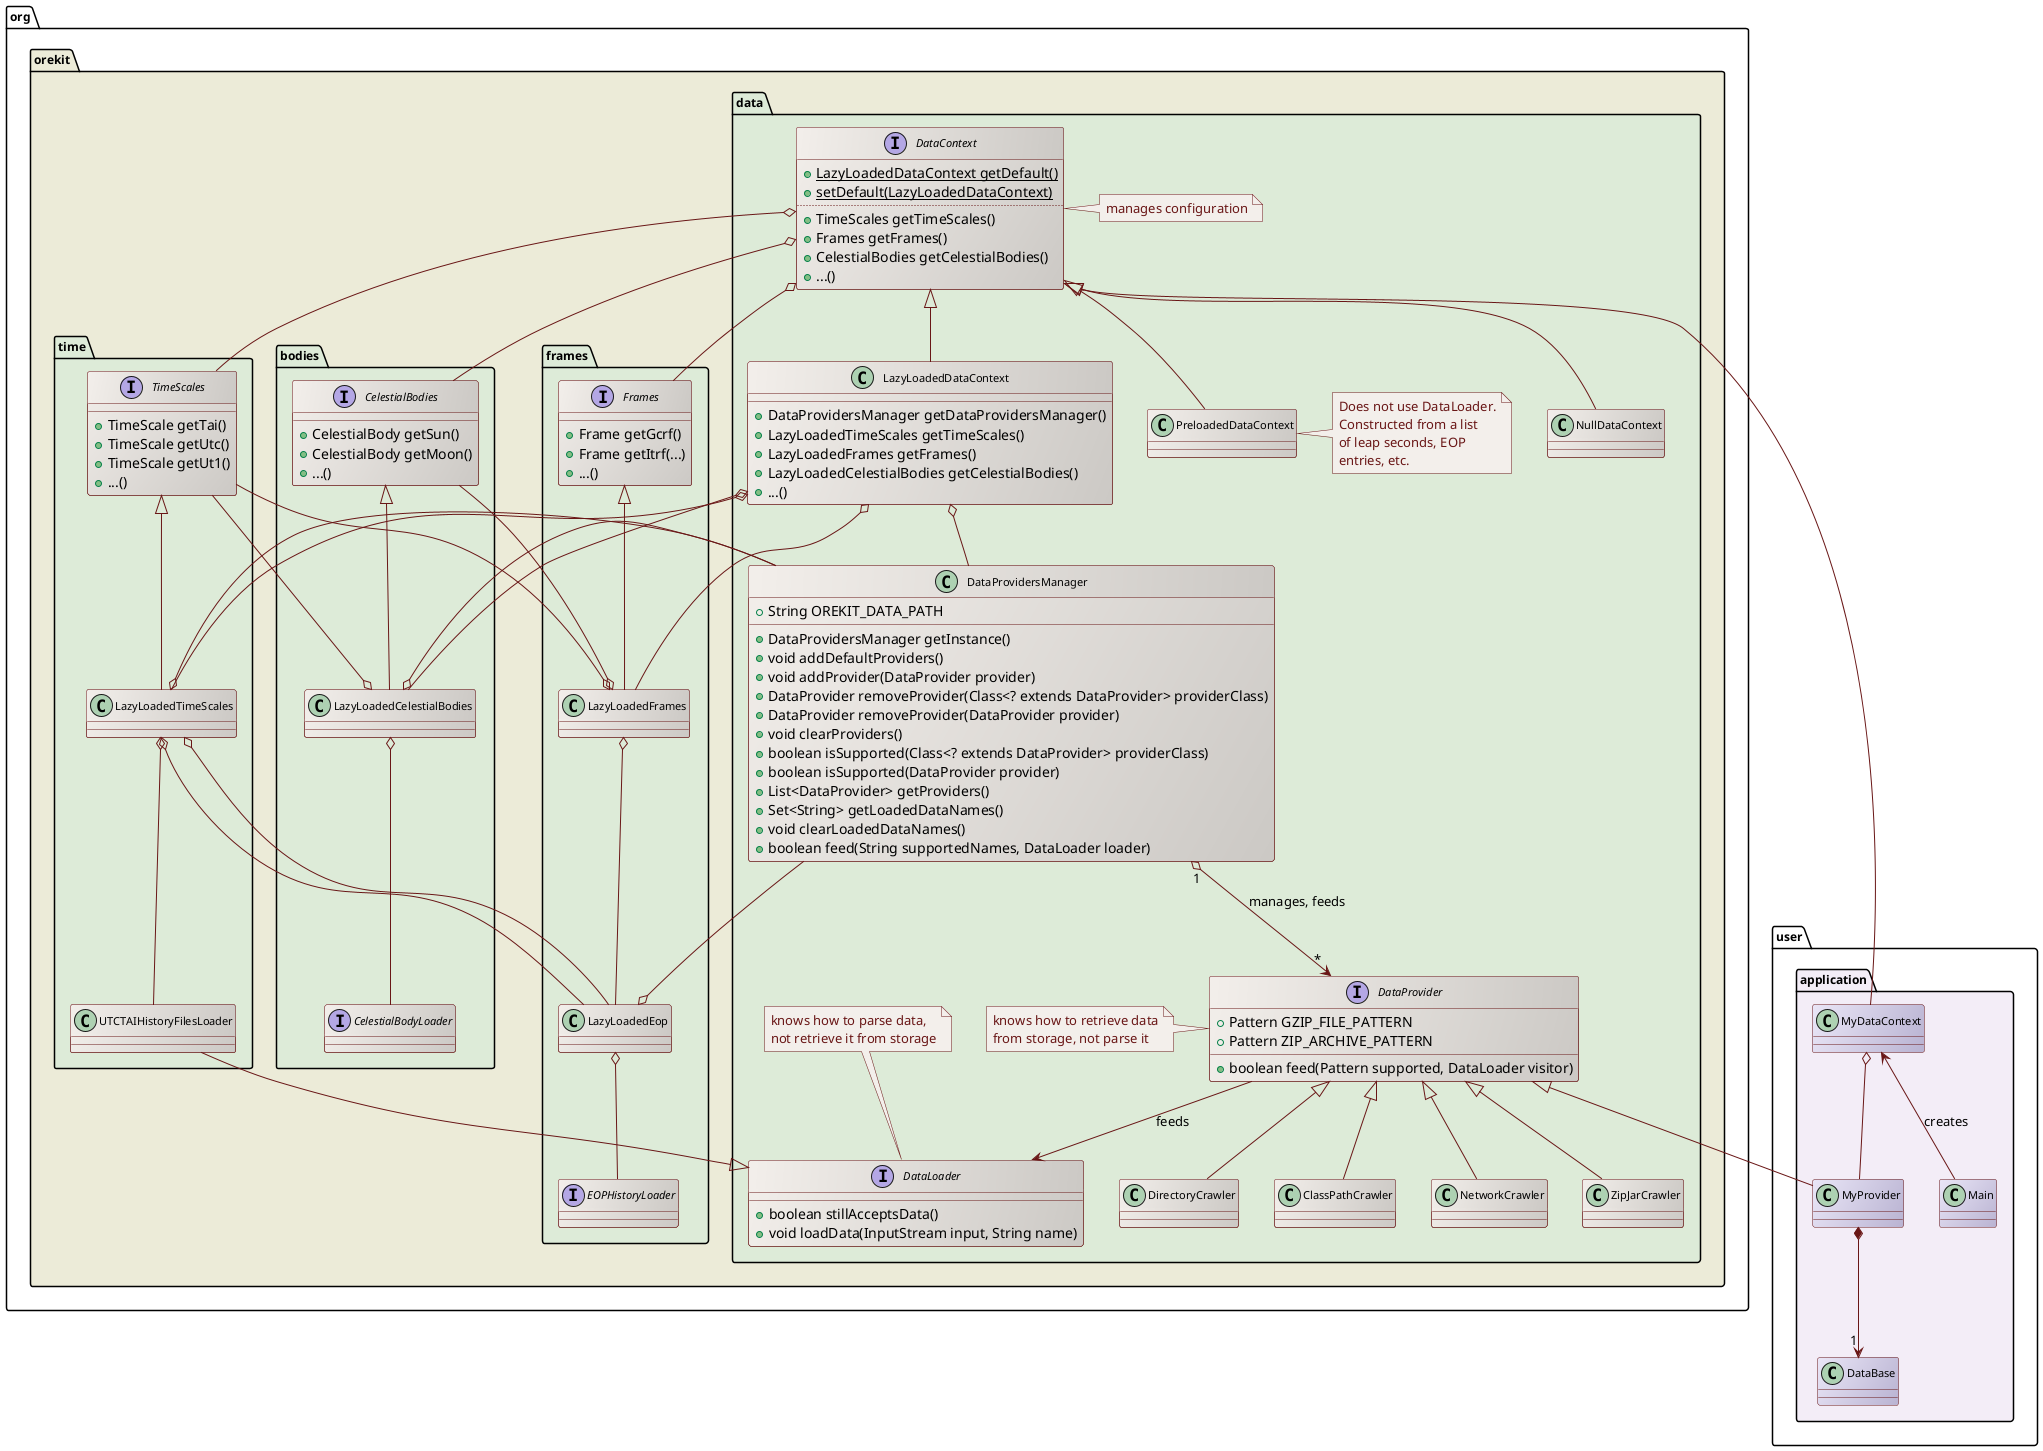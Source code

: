 ' Copyright 2002-2019 CS Systèmes d'Information
' Licensed to CS Systèmes d'Information (CS) under one or more
' contributor license agreements.  See the NOTICE file distributed with
' this work for additional information regarding copyright ownership.
' CS licenses this file to You under the Apache License, Version 2.0
' (the "License"); you may not use this file except in compliance with
' the License.  You may obtain a copy of the License at
'
'   http://www.apache.org/licenses/LICENSE-2.0
'
' Unless required by applicable law or agreed to in writing, software
' distributed under the License is distributed on an "AS IS" BASIS,
' WITHOUT WARRANTIES OR CONDITIONS OF ANY KIND, either express or implied.
' See the License for the specific language governing permissions and
' limitations under the License.
 
@startuml

  skinparam svek                  true
  skinparam ClassBackgroundColor  #F3EFEB/CCC9C5
  skinparam ClassArrowColor       #691616
  skinparam ClassBorderColor      #691616
  skinparam NoteBackgroundColor   #F3EFEB
  skinparam NoteBorderColor       #691616
  skinparam NoteFontColor         #691616
  skinparam ClassFontSize         11
  skinparam PackageFontSize       12

  package org.orekit #ECEBD8 {

    package data #DDEBD8 {

      interface DataContext {
        + {static} LazyLoadedDataContext getDefault()
        + {static} setDefault(LazyLoadedDataContext)
        ..
        +TimeScales getTimeScales()
        +Frames getFrames()
        +CelestialBodies getCelestialBodies()
        +...()
      }
      note right
        manages configuration
      end note

      interface DataProvider {
        +Pattern GZIP_FILE_PATTERN
        +Pattern ZIP_ARCHIVE_PATTERN
        +boolean feed(Pattern supported, DataLoader visitor)
      }
      note left
        knows how to retrieve data
        from storage, not parse it
      end note

      interface DataLoader {
        +boolean stillAcceptsData()
        +void loadData(InputStream input, String name)
      }
      note top
        knows how to parse data,
        not retrieve it from storage
      end note

      class NullDataContext {
      }

      DataContext <|-- NullDataContext

      class LazyLoadedDataContext {
        +DataProvidersManager getDataProvidersManager()
        +LazyLoadedTimeScales getTimeScales()
        +LazyLoadedFrames getFrames()
        +LazyLoadedCelestialBodies getCelestialBodies()
        +...()
      }

      DataContext <|-- LazyLoadedDataContext
      LazyLoadedDataContext o-- DataProvidersManager

      class PreloadedDataContext {
      }
      note right
        Does not use DataLoader.
        Constructed from a list
        of leap seconds, EOP
        entries, etc.
      end note

      DataContext <|-- PreloadedDataContext

      class DataProvidersManager {
        +String OREKIT_DATA_PATH
        +DataProvidersManager getInstance()
        +void addDefaultProviders()
        +void addProvider(DataProvider provider)
        +DataProvider removeProvider(Class<? extends DataProvider> providerClass)
        +DataProvider removeProvider(DataProvider provider)
        +void clearProviders()
        +boolean isSupported(Class<? extends DataProvider> providerClass)
        +boolean isSupported(DataProvider provider)
        +List<DataProvider> getProviders()
        +Set<String> getLoadedDataNames()
        +void clearLoadedDataNames()
        +boolean feed(String supportedNames, DataLoader loader)
      }

      DataProvidersManager "1" o--> "*" DataProvider : manages, feeds
      DataProvider <|-- DirectoryCrawler
      DataProvider <|-- ClassPathCrawler
      DataProvider <|-- NetworkCrawler
      DataProvider <|-- ZipJarCrawler
      DataProvider --> DataLoader : feeds

    }

    package frames #DDEBD8 {
      class LazyLoadedEop
    }

    package time #DDEBD8 {

      interface TimeScales {
        +TimeScale getTai()
        +TimeScale getUtc()
        +TimeScale getUt1()
        +...()
      }

      DataContext o-- TimeScales

      class LazyLoadedTimeScales {
      }

      TimeScales <|-- LazyLoadedTimeScales
      LazyLoadedTimeScales o-- DataProvidersManager
      LazyLoadedDataContext o-- LazyLoadedTimeScales
      LazyLoadedTimeScales o-- LazyLoadedEop
      LazyLoadedTimeScales o-- UTCTAIHistoryFilesLoader

      DataLoader <|-- UTCTAIHistoryFilesLoader
    }

    package bodies #DDEBD8 {
      interface CelestialBodies{
        +CelestialBody getSun()
        +CelestialBody getMoon()
        +...()
      }

      DataContext o-- CelestialBodies

      class LazyLoadedCelestialBodies {
      }

      interface CelestialBodyLoader {
      }

      CelestialBodies <|-- LazyLoadedCelestialBodies
      LazyLoadedCelestialBodies o-- DataProvidersManager
      LazyLoadedCelestialBodies o-- CelestialBodyLoader
      LazyLoadedCelestialBodies o-- TimeScales
      LazyLoadedDataContext o-- LazyLoadedCelestialBodies

    }

    package frames #DDEBD8 {

      interface Frames {
        +Frame getGcrf()
        +Frame getItrf(...)
        +...()
      }

      DataContext o-- Frames

      class LazyLoadedFrames {
      }

      Frames <|-- LazyLoadedFrames
      LazyLoadedFrames o-- LazyLoadedEop
      LazyLoadedFrames o-- TimeScales
      LazyLoadedFrames o-- CelestialBodies
      LazyLoadedDataContext o-- LazyLoadedFrames

      class LazyLoadedEop {
      }

      interface EOPHistoryLoader

      LazyLoadedTimeScales o-- LazyLoadedEop
      LazyLoadedEop o-- EOPHistoryLoader
      LazyLoadedEop o-- DataProvidersManager

    }

  }

  package user.application #F3EDF7 {
    class MyDataContext #EAE6F7/B9B3D2
    class MyProvider #EAE6F7/B9B3D2
    class DataBase   #EAE6F7/B9B3D2
    class Main       #EAE6F7/B9B3D2
    DataContext <|-- MyDataContext
    DataProvider <|-- MyProvider
    MyDataContext o-- MyProvider
    MyDataContext <-- Main : creates
    MyProvider *--> "1" DataBase
  }

@enduml
